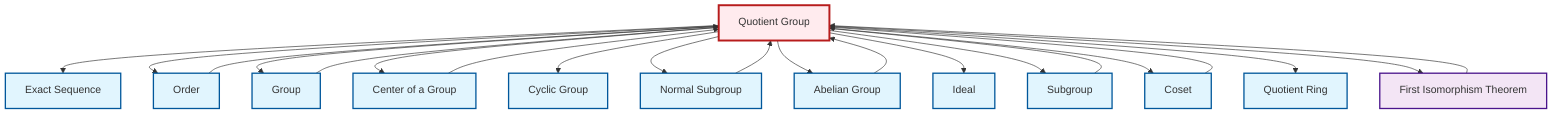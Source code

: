 graph TD
    classDef definition fill:#e1f5fe,stroke:#01579b,stroke-width:2px
    classDef theorem fill:#f3e5f5,stroke:#4a148c,stroke-width:2px
    classDef axiom fill:#fff3e0,stroke:#e65100,stroke-width:2px
    classDef example fill:#e8f5e9,stroke:#1b5e20,stroke-width:2px
    classDef current fill:#ffebee,stroke:#b71c1c,stroke-width:3px
    def-quotient-group["Quotient Group"]:::definition
    def-order["Order"]:::definition
    def-center-of-group["Center of a Group"]:::definition
    def-quotient-ring["Quotient Ring"]:::definition
    def-cyclic-group["Cyclic Group"]:::definition
    def-normal-subgroup["Normal Subgroup"]:::definition
    def-coset["Coset"]:::definition
    def-abelian-group["Abelian Group"]:::definition
    def-ideal["Ideal"]:::definition
    def-group["Group"]:::definition
    def-subgroup["Subgroup"]:::definition
    def-exact-sequence["Exact Sequence"]:::definition
    thm-first-isomorphism["First Isomorphism Theorem"]:::theorem
    def-order --> def-quotient-group
    def-quotient-group --> def-exact-sequence
    def-quotient-group --> def-order
    def-quotient-group --> def-group
    def-quotient-group --> def-center-of-group
    def-normal-subgroup --> def-quotient-group
    def-quotient-group --> def-cyclic-group
    def-quotient-group --> def-normal-subgroup
    def-quotient-group --> def-abelian-group
    def-quotient-group --> def-ideal
    def-quotient-group --> def-subgroup
    thm-first-isomorphism --> def-quotient-group
    def-quotient-group --> def-coset
    def-subgroup --> def-quotient-group
    def-quotient-group --> def-quotient-ring
    def-coset --> def-quotient-group
    def-quotient-group --> thm-first-isomorphism
    def-center-of-group --> def-quotient-group
    def-abelian-group --> def-quotient-group
    def-group --> def-quotient-group
    class def-quotient-group current
